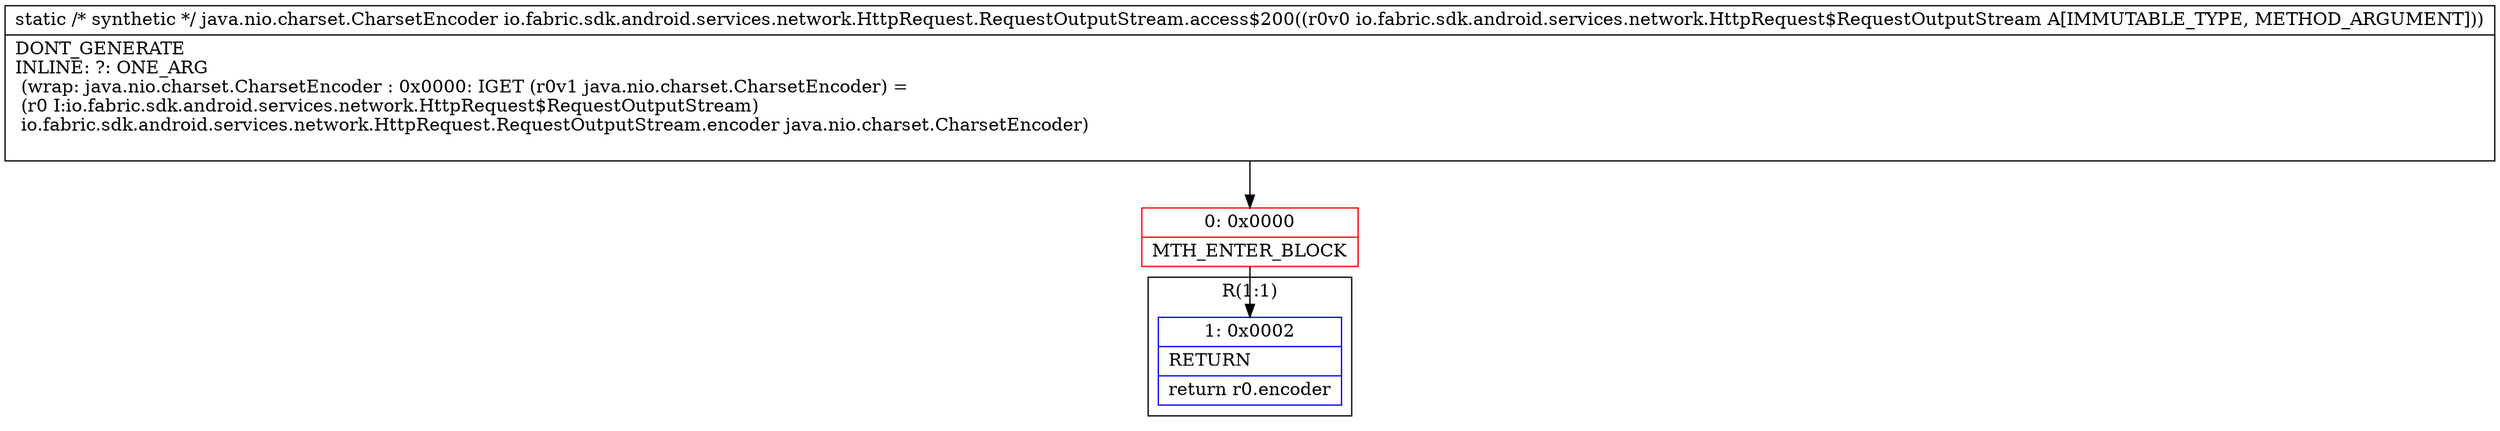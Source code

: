 digraph "CFG forio.fabric.sdk.android.services.network.HttpRequest.RequestOutputStream.access$200(Lio\/fabric\/sdk\/android\/services\/network\/HttpRequest$RequestOutputStream;)Ljava\/nio\/charset\/CharsetEncoder;" {
subgraph cluster_Region_43541237 {
label = "R(1:1)";
node [shape=record,color=blue];
Node_1 [shape=record,label="{1\:\ 0x0002|RETURN\l|return r0.encoder\l}"];
}
Node_0 [shape=record,color=red,label="{0\:\ 0x0000|MTH_ENTER_BLOCK\l}"];
MethodNode[shape=record,label="{static \/* synthetic *\/ java.nio.charset.CharsetEncoder io.fabric.sdk.android.services.network.HttpRequest.RequestOutputStream.access$200((r0v0 io.fabric.sdk.android.services.network.HttpRequest$RequestOutputStream A[IMMUTABLE_TYPE, METHOD_ARGUMENT]))  | DONT_GENERATE\lINLINE: ?: ONE_ARG  \l  (wrap: java.nio.charset.CharsetEncoder : 0x0000: IGET  (r0v1 java.nio.charset.CharsetEncoder) = \l  (r0 I:io.fabric.sdk.android.services.network.HttpRequest$RequestOutputStream)\l io.fabric.sdk.android.services.network.HttpRequest.RequestOutputStream.encoder java.nio.charset.CharsetEncoder)\l\l}"];
MethodNode -> Node_0;
Node_0 -> Node_1;
}

